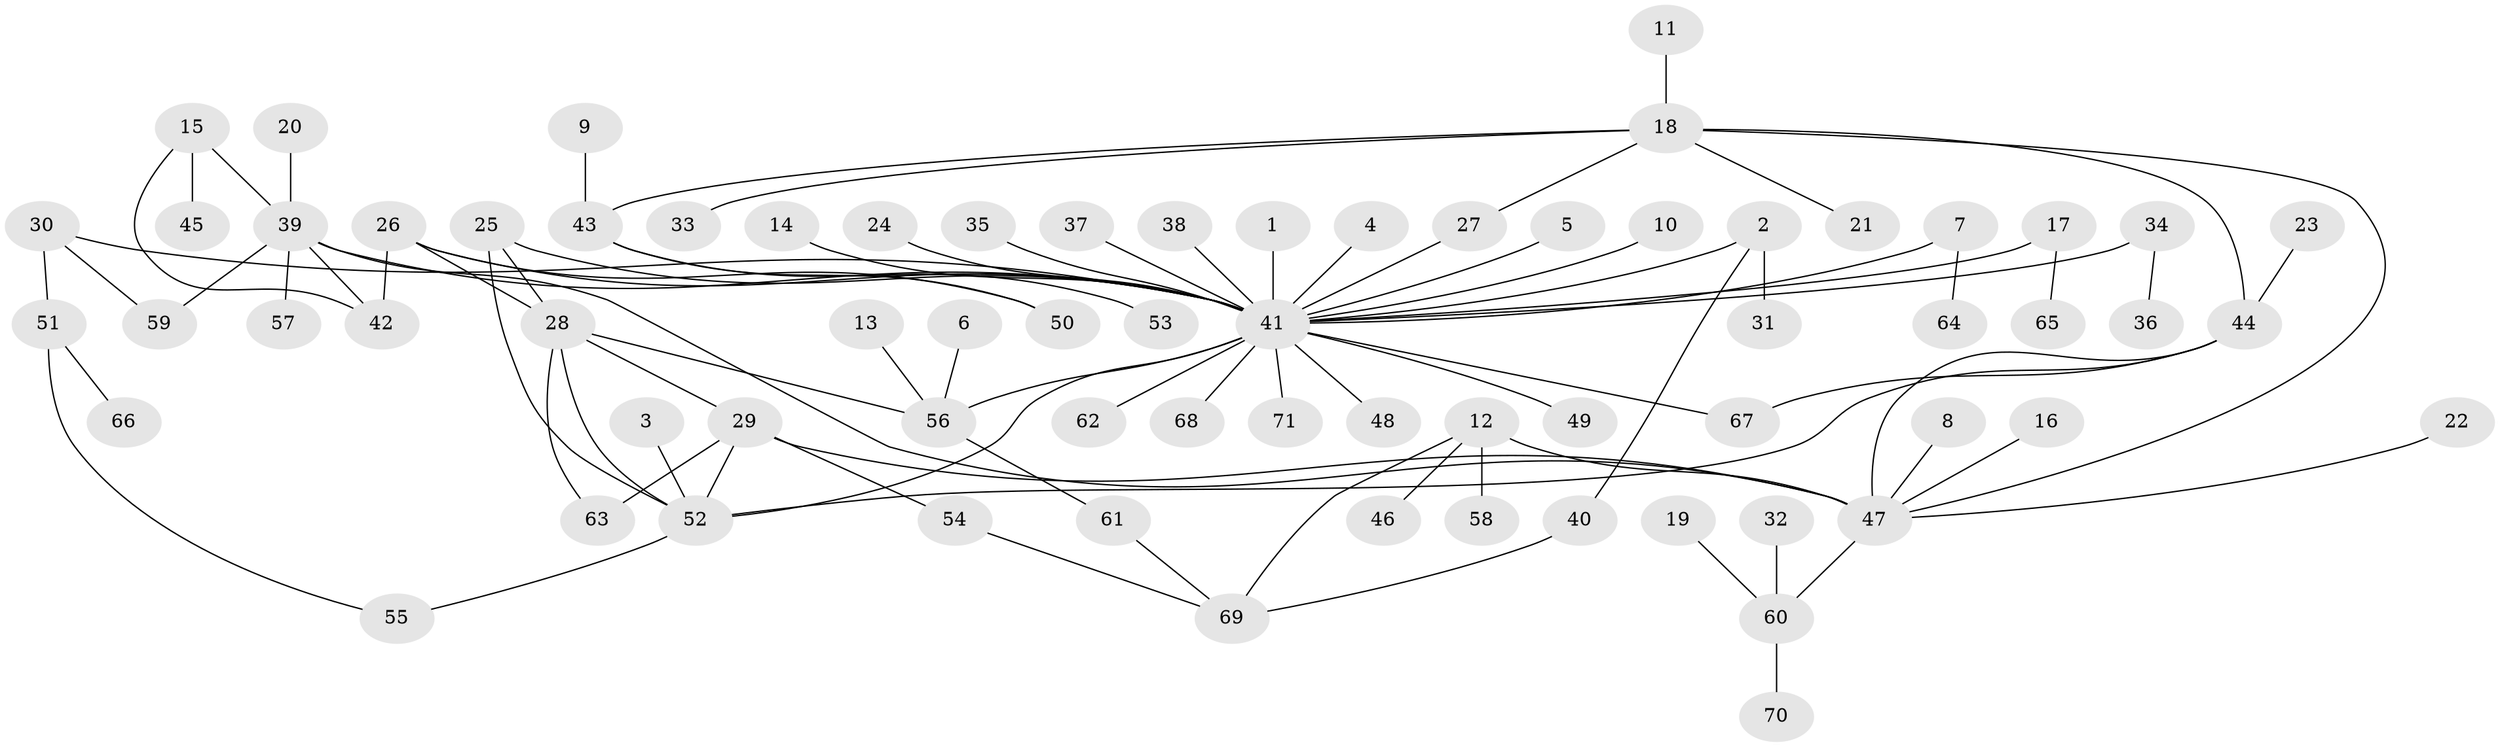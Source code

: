 // original degree distribution, {12: 0.0070921985815602835, 9: 0.02127659574468085, 29: 0.0070921985815602835, 1: 0.5673758865248227, 5: 0.028368794326241134, 4: 0.07092198581560284, 3: 0.09929078014184398, 7: 0.014184397163120567, 6: 0.02127659574468085, 2: 0.16312056737588654}
// Generated by graph-tools (version 1.1) at 2025/01/03/09/25 03:01:52]
// undirected, 71 vertices, 89 edges
graph export_dot {
graph [start="1"]
  node [color=gray90,style=filled];
  1;
  2;
  3;
  4;
  5;
  6;
  7;
  8;
  9;
  10;
  11;
  12;
  13;
  14;
  15;
  16;
  17;
  18;
  19;
  20;
  21;
  22;
  23;
  24;
  25;
  26;
  27;
  28;
  29;
  30;
  31;
  32;
  33;
  34;
  35;
  36;
  37;
  38;
  39;
  40;
  41;
  42;
  43;
  44;
  45;
  46;
  47;
  48;
  49;
  50;
  51;
  52;
  53;
  54;
  55;
  56;
  57;
  58;
  59;
  60;
  61;
  62;
  63;
  64;
  65;
  66;
  67;
  68;
  69;
  70;
  71;
  1 -- 41 [weight=1.0];
  2 -- 31 [weight=1.0];
  2 -- 40 [weight=1.0];
  2 -- 41 [weight=1.0];
  3 -- 52 [weight=1.0];
  4 -- 41 [weight=1.0];
  5 -- 41 [weight=1.0];
  6 -- 56 [weight=1.0];
  7 -- 41 [weight=1.0];
  7 -- 64 [weight=1.0];
  8 -- 47 [weight=1.0];
  9 -- 43 [weight=1.0];
  10 -- 41 [weight=1.0];
  11 -- 18 [weight=1.0];
  12 -- 46 [weight=1.0];
  12 -- 47 [weight=2.0];
  12 -- 58 [weight=1.0];
  12 -- 69 [weight=1.0];
  13 -- 56 [weight=1.0];
  14 -- 41 [weight=1.0];
  15 -- 39 [weight=2.0];
  15 -- 42 [weight=1.0];
  15 -- 45 [weight=1.0];
  16 -- 47 [weight=1.0];
  17 -- 41 [weight=1.0];
  17 -- 65 [weight=1.0];
  18 -- 21 [weight=1.0];
  18 -- 27 [weight=1.0];
  18 -- 33 [weight=1.0];
  18 -- 43 [weight=1.0];
  18 -- 44 [weight=1.0];
  18 -- 47 [weight=1.0];
  19 -- 60 [weight=1.0];
  20 -- 39 [weight=1.0];
  22 -- 47 [weight=1.0];
  23 -- 44 [weight=1.0];
  24 -- 41 [weight=1.0];
  25 -- 28 [weight=1.0];
  25 -- 41 [weight=1.0];
  25 -- 52 [weight=1.0];
  26 -- 28 [weight=1.0];
  26 -- 41 [weight=1.0];
  26 -- 42 [weight=1.0];
  26 -- 50 [weight=1.0];
  27 -- 41 [weight=1.0];
  28 -- 29 [weight=1.0];
  28 -- 52 [weight=1.0];
  28 -- 56 [weight=1.0];
  28 -- 63 [weight=1.0];
  29 -- 47 [weight=1.0];
  29 -- 52 [weight=1.0];
  29 -- 54 [weight=1.0];
  29 -- 63 [weight=2.0];
  30 -- 41 [weight=1.0];
  30 -- 51 [weight=1.0];
  30 -- 59 [weight=1.0];
  32 -- 60 [weight=1.0];
  34 -- 36 [weight=1.0];
  34 -- 41 [weight=2.0];
  35 -- 41 [weight=1.0];
  37 -- 41 [weight=1.0];
  38 -- 41 [weight=1.0];
  39 -- 41 [weight=1.0];
  39 -- 42 [weight=1.0];
  39 -- 47 [weight=1.0];
  39 -- 57 [weight=1.0];
  39 -- 59 [weight=1.0];
  40 -- 69 [weight=1.0];
  41 -- 48 [weight=1.0];
  41 -- 49 [weight=1.0];
  41 -- 52 [weight=1.0];
  41 -- 56 [weight=1.0];
  41 -- 62 [weight=1.0];
  41 -- 67 [weight=1.0];
  41 -- 68 [weight=1.0];
  41 -- 71 [weight=1.0];
  43 -- 50 [weight=1.0];
  43 -- 53 [weight=1.0];
  44 -- 47 [weight=1.0];
  44 -- 52 [weight=1.0];
  44 -- 67 [weight=1.0];
  47 -- 60 [weight=1.0];
  51 -- 55 [weight=1.0];
  51 -- 66 [weight=1.0];
  52 -- 55 [weight=1.0];
  54 -- 69 [weight=1.0];
  56 -- 61 [weight=1.0];
  60 -- 70 [weight=1.0];
  61 -- 69 [weight=1.0];
}
